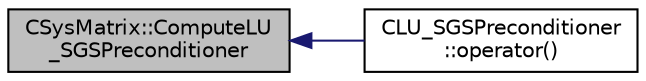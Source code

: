 digraph "CSysMatrix::ComputeLU_SGSPreconditioner"
{
  edge [fontname="Helvetica",fontsize="10",labelfontname="Helvetica",labelfontsize="10"];
  node [fontname="Helvetica",fontsize="10",shape=record];
  rankdir="LR";
  Node289 [label="CSysMatrix::ComputeLU\l_SGSPreconditioner",height=0.2,width=0.4,color="black", fillcolor="grey75", style="filled", fontcolor="black"];
  Node289 -> Node290 [dir="back",color="midnightblue",fontsize="10",style="solid",fontname="Helvetica"];
  Node290 [label="CLU_SGSPreconditioner\l::operator()",height=0.2,width=0.4,color="black", fillcolor="white", style="filled",URL="$class_c_l_u___s_g_s_preconditioner.html#abcce615b3f755d89c37efb595fd07386",tooltip="operator that defines the preconditioner operation "];
}
